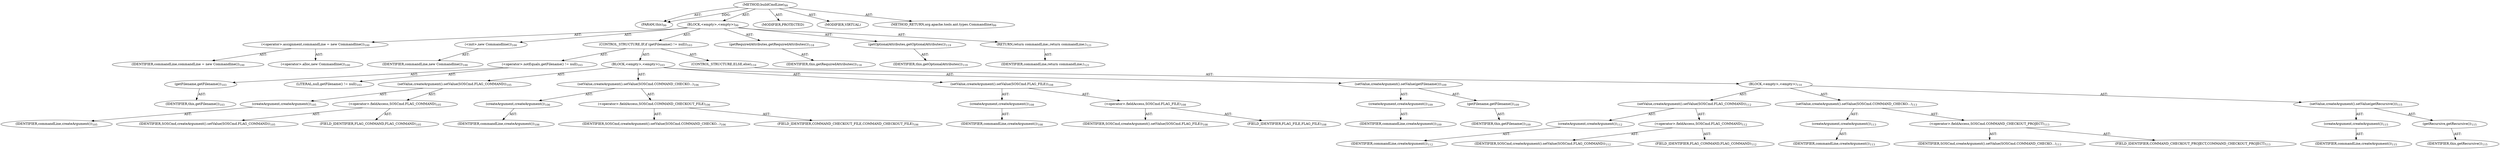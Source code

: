digraph "buildCmdLine" {  
"111669149698" [label = <(METHOD,buildCmdLine)<SUB>99</SUB>> ]
"115964116992" [label = <(PARAM,this)<SUB>99</SUB>> ]
"25769803778" [label = <(BLOCK,&lt;empty&gt;,&lt;empty&gt;)<SUB>99</SUB>> ]
"30064771074" [label = <(&lt;operator&gt;.assignment,commandLine = new Commandline())<SUB>100</SUB>> ]
"68719476745" [label = <(IDENTIFIER,commandLine,commandLine = new Commandline())<SUB>100</SUB>> ]
"30064771075" [label = <(&lt;operator&gt;.alloc,new Commandline())<SUB>100</SUB>> ]
"30064771076" [label = <(&lt;init&gt;,new Commandline())<SUB>100</SUB>> ]
"68719476746" [label = <(IDENTIFIER,commandLine,new Commandline())<SUB>100</SUB>> ]
"47244640256" [label = <(CONTROL_STRUCTURE,IF,if (getFilename() != null))<SUB>103</SUB>> ]
"30064771077" [label = <(&lt;operator&gt;.notEquals,getFilename() != null)<SUB>103</SUB>> ]
"30064771078" [label = <(getFilename,getFilename())<SUB>103</SUB>> ]
"68719476736" [label = <(IDENTIFIER,this,getFilename())<SUB>103</SUB>> ]
"90194313216" [label = <(LITERAL,null,getFilename() != null)<SUB>103</SUB>> ]
"25769803779" [label = <(BLOCK,&lt;empty&gt;,&lt;empty&gt;)<SUB>103</SUB>> ]
"30064771079" [label = <(setValue,createArgument().setValue(SOSCmd.FLAG_COMMAND))<SUB>105</SUB>> ]
"30064771080" [label = <(createArgument,createArgument())<SUB>105</SUB>> ]
"68719476747" [label = <(IDENTIFIER,commandLine,createArgument())<SUB>105</SUB>> ]
"30064771081" [label = <(&lt;operator&gt;.fieldAccess,SOSCmd.FLAG_COMMAND)<SUB>105</SUB>> ]
"68719476748" [label = <(IDENTIFIER,SOSCmd,createArgument().setValue(SOSCmd.FLAG_COMMAND))<SUB>105</SUB>> ]
"55834574848" [label = <(FIELD_IDENTIFIER,FLAG_COMMAND,FLAG_COMMAND)<SUB>105</SUB>> ]
"30064771082" [label = <(setValue,createArgument().setValue(SOSCmd.COMMAND_CHECKO...)<SUB>106</SUB>> ]
"30064771083" [label = <(createArgument,createArgument())<SUB>106</SUB>> ]
"68719476749" [label = <(IDENTIFIER,commandLine,createArgument())<SUB>106</SUB>> ]
"30064771084" [label = <(&lt;operator&gt;.fieldAccess,SOSCmd.COMMAND_CHECKOUT_FILE)<SUB>106</SUB>> ]
"68719476750" [label = <(IDENTIFIER,SOSCmd,createArgument().setValue(SOSCmd.COMMAND_CHECKO...)<SUB>106</SUB>> ]
"55834574849" [label = <(FIELD_IDENTIFIER,COMMAND_CHECKOUT_FILE,COMMAND_CHECKOUT_FILE)<SUB>106</SUB>> ]
"30064771085" [label = <(setValue,createArgument().setValue(SOSCmd.FLAG_FILE))<SUB>108</SUB>> ]
"30064771086" [label = <(createArgument,createArgument())<SUB>108</SUB>> ]
"68719476751" [label = <(IDENTIFIER,commandLine,createArgument())<SUB>108</SUB>> ]
"30064771087" [label = <(&lt;operator&gt;.fieldAccess,SOSCmd.FLAG_FILE)<SUB>108</SUB>> ]
"68719476752" [label = <(IDENTIFIER,SOSCmd,createArgument().setValue(SOSCmd.FLAG_FILE))<SUB>108</SUB>> ]
"55834574850" [label = <(FIELD_IDENTIFIER,FLAG_FILE,FLAG_FILE)<SUB>108</SUB>> ]
"30064771088" [label = <(setValue,createArgument().setValue(getFilename()))<SUB>109</SUB>> ]
"30064771089" [label = <(createArgument,createArgument())<SUB>109</SUB>> ]
"68719476753" [label = <(IDENTIFIER,commandLine,createArgument())<SUB>109</SUB>> ]
"30064771090" [label = <(getFilename,getFilename())<SUB>109</SUB>> ]
"68719476737" [label = <(IDENTIFIER,this,getFilename())<SUB>109</SUB>> ]
"47244640257" [label = <(CONTROL_STRUCTURE,ELSE,else)<SUB>110</SUB>> ]
"25769803780" [label = <(BLOCK,&lt;empty&gt;,&lt;empty&gt;)<SUB>110</SUB>> ]
"30064771091" [label = <(setValue,createArgument().setValue(SOSCmd.FLAG_COMMAND))<SUB>112</SUB>> ]
"30064771092" [label = <(createArgument,createArgument())<SUB>112</SUB>> ]
"68719476754" [label = <(IDENTIFIER,commandLine,createArgument())<SUB>112</SUB>> ]
"30064771093" [label = <(&lt;operator&gt;.fieldAccess,SOSCmd.FLAG_COMMAND)<SUB>112</SUB>> ]
"68719476755" [label = <(IDENTIFIER,SOSCmd,createArgument().setValue(SOSCmd.FLAG_COMMAND))<SUB>112</SUB>> ]
"55834574851" [label = <(FIELD_IDENTIFIER,FLAG_COMMAND,FLAG_COMMAND)<SUB>112</SUB>> ]
"30064771094" [label = <(setValue,createArgument().setValue(SOSCmd.COMMAND_CHECKO...)<SUB>113</SUB>> ]
"30064771095" [label = <(createArgument,createArgument())<SUB>113</SUB>> ]
"68719476756" [label = <(IDENTIFIER,commandLine,createArgument())<SUB>113</SUB>> ]
"30064771096" [label = <(&lt;operator&gt;.fieldAccess,SOSCmd.COMMAND_CHECKOUT_PROJECT)<SUB>113</SUB>> ]
"68719476757" [label = <(IDENTIFIER,SOSCmd,createArgument().setValue(SOSCmd.COMMAND_CHECKO...)<SUB>113</SUB>> ]
"55834574852" [label = <(FIELD_IDENTIFIER,COMMAND_CHECKOUT_PROJECT,COMMAND_CHECKOUT_PROJECT)<SUB>113</SUB>> ]
"30064771097" [label = <(setValue,createArgument().setValue(getRecursive()))<SUB>115</SUB>> ]
"30064771098" [label = <(createArgument,createArgument())<SUB>115</SUB>> ]
"68719476758" [label = <(IDENTIFIER,commandLine,createArgument())<SUB>115</SUB>> ]
"30064771099" [label = <(getRecursive,getRecursive())<SUB>115</SUB>> ]
"68719476738" [label = <(IDENTIFIER,this,getRecursive())<SUB>115</SUB>> ]
"30064771100" [label = <(getRequiredAttributes,getRequiredAttributes())<SUB>118</SUB>> ]
"68719476739" [label = <(IDENTIFIER,this,getRequiredAttributes())<SUB>118</SUB>> ]
"30064771101" [label = <(getOptionalAttributes,getOptionalAttributes())<SUB>119</SUB>> ]
"68719476740" [label = <(IDENTIFIER,this,getOptionalAttributes())<SUB>119</SUB>> ]
"146028888064" [label = <(RETURN,return commandLine;,return commandLine;)<SUB>121</SUB>> ]
"68719476759" [label = <(IDENTIFIER,commandLine,return commandLine;)<SUB>121</SUB>> ]
"133143986180" [label = <(MODIFIER,PROTECTED)> ]
"133143986181" [label = <(MODIFIER,VIRTUAL)> ]
"128849018882" [label = <(METHOD_RETURN,org.apache.tools.ant.types.Commandline)<SUB>99</SUB>> ]
  "111669149698" -> "115964116992"  [ label = "AST: "] 
  "111669149698" -> "25769803778"  [ label = "AST: "] 
  "111669149698" -> "133143986180"  [ label = "AST: "] 
  "111669149698" -> "133143986181"  [ label = "AST: "] 
  "111669149698" -> "128849018882"  [ label = "AST: "] 
  "25769803778" -> "30064771074"  [ label = "AST: "] 
  "25769803778" -> "30064771076"  [ label = "AST: "] 
  "25769803778" -> "47244640256"  [ label = "AST: "] 
  "25769803778" -> "30064771100"  [ label = "AST: "] 
  "25769803778" -> "30064771101"  [ label = "AST: "] 
  "25769803778" -> "146028888064"  [ label = "AST: "] 
  "30064771074" -> "68719476745"  [ label = "AST: "] 
  "30064771074" -> "30064771075"  [ label = "AST: "] 
  "30064771076" -> "68719476746"  [ label = "AST: "] 
  "47244640256" -> "30064771077"  [ label = "AST: "] 
  "47244640256" -> "25769803779"  [ label = "AST: "] 
  "47244640256" -> "47244640257"  [ label = "AST: "] 
  "30064771077" -> "30064771078"  [ label = "AST: "] 
  "30064771077" -> "90194313216"  [ label = "AST: "] 
  "30064771078" -> "68719476736"  [ label = "AST: "] 
  "25769803779" -> "30064771079"  [ label = "AST: "] 
  "25769803779" -> "30064771082"  [ label = "AST: "] 
  "25769803779" -> "30064771085"  [ label = "AST: "] 
  "25769803779" -> "30064771088"  [ label = "AST: "] 
  "30064771079" -> "30064771080"  [ label = "AST: "] 
  "30064771079" -> "30064771081"  [ label = "AST: "] 
  "30064771080" -> "68719476747"  [ label = "AST: "] 
  "30064771081" -> "68719476748"  [ label = "AST: "] 
  "30064771081" -> "55834574848"  [ label = "AST: "] 
  "30064771082" -> "30064771083"  [ label = "AST: "] 
  "30064771082" -> "30064771084"  [ label = "AST: "] 
  "30064771083" -> "68719476749"  [ label = "AST: "] 
  "30064771084" -> "68719476750"  [ label = "AST: "] 
  "30064771084" -> "55834574849"  [ label = "AST: "] 
  "30064771085" -> "30064771086"  [ label = "AST: "] 
  "30064771085" -> "30064771087"  [ label = "AST: "] 
  "30064771086" -> "68719476751"  [ label = "AST: "] 
  "30064771087" -> "68719476752"  [ label = "AST: "] 
  "30064771087" -> "55834574850"  [ label = "AST: "] 
  "30064771088" -> "30064771089"  [ label = "AST: "] 
  "30064771088" -> "30064771090"  [ label = "AST: "] 
  "30064771089" -> "68719476753"  [ label = "AST: "] 
  "30064771090" -> "68719476737"  [ label = "AST: "] 
  "47244640257" -> "25769803780"  [ label = "AST: "] 
  "25769803780" -> "30064771091"  [ label = "AST: "] 
  "25769803780" -> "30064771094"  [ label = "AST: "] 
  "25769803780" -> "30064771097"  [ label = "AST: "] 
  "30064771091" -> "30064771092"  [ label = "AST: "] 
  "30064771091" -> "30064771093"  [ label = "AST: "] 
  "30064771092" -> "68719476754"  [ label = "AST: "] 
  "30064771093" -> "68719476755"  [ label = "AST: "] 
  "30064771093" -> "55834574851"  [ label = "AST: "] 
  "30064771094" -> "30064771095"  [ label = "AST: "] 
  "30064771094" -> "30064771096"  [ label = "AST: "] 
  "30064771095" -> "68719476756"  [ label = "AST: "] 
  "30064771096" -> "68719476757"  [ label = "AST: "] 
  "30064771096" -> "55834574852"  [ label = "AST: "] 
  "30064771097" -> "30064771098"  [ label = "AST: "] 
  "30064771097" -> "30064771099"  [ label = "AST: "] 
  "30064771098" -> "68719476758"  [ label = "AST: "] 
  "30064771099" -> "68719476738"  [ label = "AST: "] 
  "30064771100" -> "68719476739"  [ label = "AST: "] 
  "30064771101" -> "68719476740"  [ label = "AST: "] 
  "146028888064" -> "68719476759"  [ label = "AST: "] 
  "111669149698" -> "115964116992"  [ label = "DDG: "] 
}
